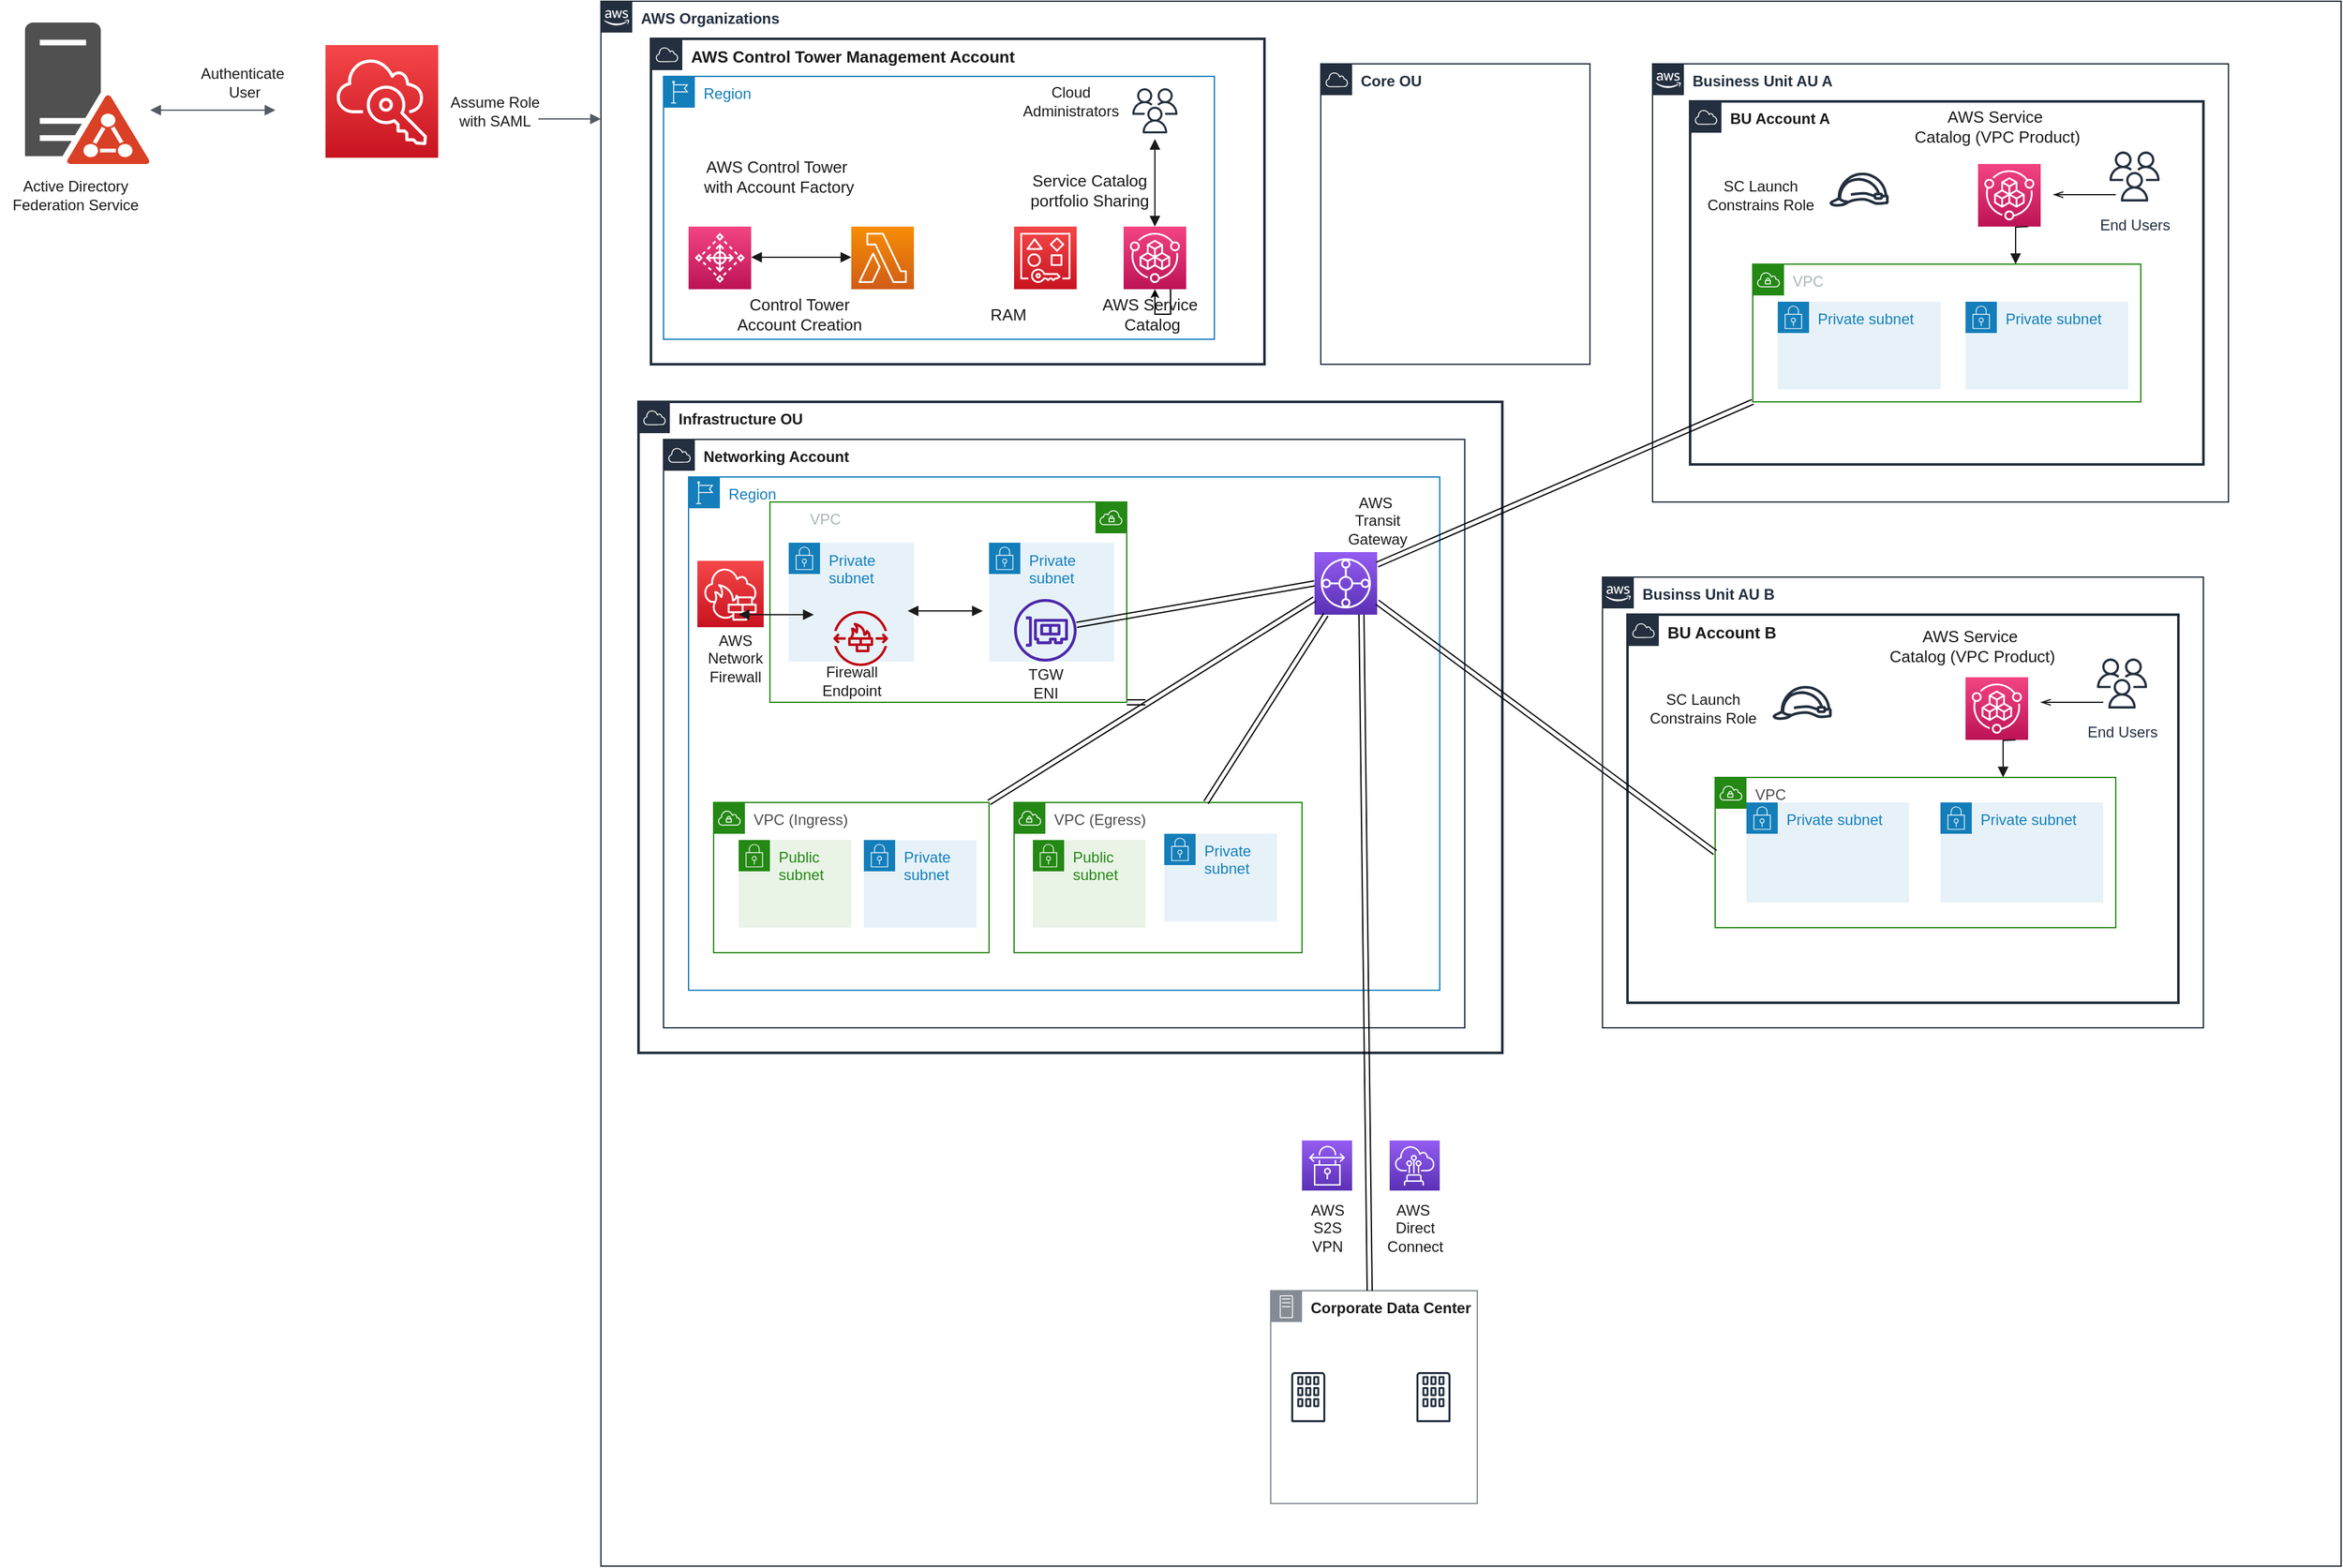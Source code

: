 <mxfile version="15.8.2" type="github">
  <diagram id="-I5JzT5Am3dPeQ7wuIuu" name="Page-1">
    <mxGraphModel dx="1649" dy="612" grid="1" gridSize="10" guides="1" tooltips="1" connect="1" arrows="1" fold="1" page="1" pageScale="1" pageWidth="850" pageHeight="1100" math="0" shadow="0">
      <root>
        <mxCell id="0" />
        <mxCell id="1" parent="0" />
        <mxCell id="3dYIIpt0eVYWInigi38m-3" value="&lt;b&gt;AWS Organizations&lt;/b&gt;" style="points=[[0,0],[0.25,0],[0.5,0],[0.75,0],[1,0],[1,0.25],[1,0.5],[1,0.75],[1,1],[0.75,1],[0.5,1],[0.25,1],[0,1],[0,0.75],[0,0.5],[0,0.25]];outlineConnect=0;gradientColor=none;html=1;whiteSpace=wrap;fontSize=12;fontStyle=0;shape=mxgraph.aws4.group;grIcon=mxgraph.aws4.group_aws_cloud_alt;strokeColor=#232F3E;fillColor=none;verticalAlign=top;align=left;spacingLeft=30;fontColor=#232F3E;dashed=0;" vertex="1" parent="1">
          <mxGeometry x="-150" y="30" width="1390" height="1250" as="geometry" />
        </mxCell>
        <mxCell id="3dYIIpt0eVYWInigi38m-7" value="&lt;span style=&quot;color: rgb(26 , 26 , 26) ; font-size: 13px&quot;&gt;&lt;b&gt;AWS Control Tower Management Account&lt;/b&gt;&lt;/span&gt;" style="points=[[0,0],[0.25,0],[0.5,0],[0.75,0],[1,0],[1,0.25],[1,0.5],[1,0.75],[1,1],[0.75,1],[0.5,1],[0.25,1],[0,1],[0,0.75],[0,0.5],[0,0.25]];outlineConnect=0;gradientColor=none;html=1;whiteSpace=wrap;fontSize=12;fontStyle=0;shape=mxgraph.aws4.group;grIcon=mxgraph.aws4.group_aws_cloud;strokeColor=#232F3E;fillColor=none;verticalAlign=top;align=left;spacingLeft=30;fontColor=#232F3E;dashed=0;strokeWidth=2;" vertex="1" parent="1">
          <mxGeometry x="-110" y="60" width="490" height="260" as="geometry" />
        </mxCell>
        <mxCell id="3dYIIpt0eVYWInigi38m-8" value="Region" style="points=[[0,0],[0.25,0],[0.5,0],[0.75,0],[1,0],[1,0.25],[1,0.5],[1,0.75],[1,1],[0.75,1],[0.5,1],[0.25,1],[0,1],[0,0.75],[0,0.5],[0,0.25]];outlineConnect=0;gradientColor=none;html=1;whiteSpace=wrap;fontSize=12;fontStyle=0;shape=mxgraph.aws4.group;grIcon=mxgraph.aws4.group_region;strokeColor=#147EBA;fillColor=none;verticalAlign=top;align=left;spacingLeft=30;fontColor=#147EBA;strokeWidth=1;" vertex="1" parent="1">
          <mxGeometry x="-100" y="90" width="440" height="210" as="geometry" />
        </mxCell>
        <mxCell id="3dYIIpt0eVYWInigi38m-9" value="" style="sketch=0;points=[[0,0,0],[0.25,0,0],[0.5,0,0],[0.75,0,0],[1,0,0],[0,1,0],[0.25,1,0],[0.5,1,0],[0.75,1,0],[1,1,0],[0,0.25,0],[0,0.5,0],[0,0.75,0],[1,0.25,0],[1,0.5,0],[1,0.75,0]];points=[[0,0,0],[0.25,0,0],[0.5,0,0],[0.75,0,0],[1,0,0],[0,1,0],[0.25,1,0],[0.5,1,0],[0.75,1,0],[1,1,0],[0,0.25,0],[0,0.5,0],[0,0.75,0],[1,0.25,0],[1,0.5,0],[1,0.75,0]];outlineConnect=0;fontColor=#232F3E;gradientColor=#F34482;gradientDirection=north;fillColor=#BC1356;strokeColor=#ffffff;dashed=0;verticalLabelPosition=bottom;verticalAlign=top;align=center;html=1;fontSize=12;fontStyle=0;aspect=fixed;shape=mxgraph.aws4.resourceIcon;resIcon=mxgraph.aws4.control_tower;" vertex="1" parent="1">
          <mxGeometry x="-80" y="210" width="50" height="50" as="geometry" />
        </mxCell>
        <mxCell id="3dYIIpt0eVYWInigi38m-10" value="AWS Control Tower&lt;br&gt;&amp;nbsp;with Account Factory" style="text;html=1;resizable=0;autosize=1;align=center;verticalAlign=middle;points=[];fillColor=none;strokeColor=none;rounded=0;fontSize=13;fontColor=#1A1A1A;" vertex="1" parent="1">
          <mxGeometry x="-80" y="150" width="140" height="40" as="geometry" />
        </mxCell>
        <mxCell id="3dYIIpt0eVYWInigi38m-11" value="" style="sketch=0;points=[[0,0,0],[0.25,0,0],[0.5,0,0],[0.75,0,0],[1,0,0],[0,1,0],[0.25,1,0],[0.5,1,0],[0.75,1,0],[1,1,0],[0,0.25,0],[0,0.5,0],[0,0.75,0],[1,0.25,0],[1,0.5,0],[1,0.75,0]];outlineConnect=0;fontColor=#232F3E;gradientColor=#F78E04;gradientDirection=north;fillColor=#D05C17;strokeColor=#ffffff;dashed=0;verticalLabelPosition=bottom;verticalAlign=top;align=center;html=1;fontSize=12;fontStyle=0;aspect=fixed;shape=mxgraph.aws4.resourceIcon;resIcon=mxgraph.aws4.lambda;" vertex="1" parent="1">
          <mxGeometry x="50" y="210" width="50" height="50" as="geometry" />
        </mxCell>
        <mxCell id="3dYIIpt0eVYWInigi38m-12" value="" style="edgeStyle=orthogonalEdgeStyle;html=1;endArrow=block;elbow=vertical;startArrow=block;startFill=1;endFill=1;strokeColor=#1A1A1A;rounded=0;fontSize=13;fontColor=#1A1A1A;" edge="1" parent="1">
          <mxGeometry width="100" relative="1" as="geometry">
            <mxPoint x="-30" y="234.5" as="sourcePoint" />
            <mxPoint x="50" y="234.5" as="targetPoint" />
          </mxGeometry>
        </mxCell>
        <mxCell id="3dYIIpt0eVYWInigi38m-14" value="Control Tower&amp;nbsp;&lt;br&gt;Account Creation&amp;nbsp;" style="text;html=1;resizable=0;autosize=1;align=center;verticalAlign=middle;points=[];fillColor=none;strokeColor=none;rounded=0;fontSize=13;fontColor=#1A1A1A;" vertex="1" parent="1">
          <mxGeometry x="-50" y="260" width="120" height="40" as="geometry" />
        </mxCell>
        <mxCell id="3dYIIpt0eVYWInigi38m-15" value="" style="sketch=0;points=[[0,0,0],[0.25,0,0],[0.5,0,0],[0.75,0,0],[1,0,0],[0,1,0],[0.25,1,0],[0.5,1,0],[0.75,1,0],[1,1,0],[0,0.25,0],[0,0.5,0],[0,0.75,0],[1,0.25,0],[1,0.5,0],[1,0.75,0]];outlineConnect=0;fontColor=#232F3E;gradientColor=#F54749;gradientDirection=north;fillColor=#C7131F;strokeColor=#ffffff;dashed=0;verticalLabelPosition=bottom;verticalAlign=top;align=center;html=1;fontSize=12;fontStyle=0;aspect=fixed;shape=mxgraph.aws4.resourceIcon;resIcon=mxgraph.aws4.resource_access_manager;" vertex="1" parent="1">
          <mxGeometry x="180" y="210" width="50" height="50" as="geometry" />
        </mxCell>
        <mxCell id="3dYIIpt0eVYWInigi38m-16" value="" style="sketch=0;points=[[0,0,0],[0.25,0,0],[0.5,0,0],[0.75,0,0],[1,0,0],[0,1,0],[0.25,1,0],[0.5,1,0],[0.75,1,0],[1,1,0],[0,0.25,0],[0,0.5,0],[0,0.75,0],[1,0.25,0],[1,0.5,0],[1,0.75,0]];points=[[0,0,0],[0.25,0,0],[0.5,0,0],[0.75,0,0],[1,0,0],[0,1,0],[0.25,1,0],[0.5,1,0],[0.75,1,0],[1,1,0],[0,0.25,0],[0,0.5,0],[0,0.75,0],[1,0.25,0],[1,0.5,0],[1,0.75,0]];outlineConnect=0;fontColor=#232F3E;gradientColor=#F34482;gradientDirection=north;fillColor=#BC1356;strokeColor=#ffffff;dashed=0;verticalLabelPosition=bottom;verticalAlign=top;align=center;html=1;fontSize=12;fontStyle=0;aspect=fixed;shape=mxgraph.aws4.resourceIcon;resIcon=mxgraph.aws4.service_catalog;" vertex="1" parent="1">
          <mxGeometry x="267.5" y="210" width="50" height="50" as="geometry" />
        </mxCell>
        <mxCell id="3dYIIpt0eVYWInigi38m-17" value="RAM" style="text;html=1;resizable=0;autosize=1;align=center;verticalAlign=middle;points=[];fillColor=none;strokeColor=none;rounded=0;fontSize=13;fontColor=#1A1A1A;" vertex="1" parent="1">
          <mxGeometry x="155" y="270" width="40" height="20" as="geometry" />
        </mxCell>
        <mxCell id="3dYIIpt0eVYWInigi38m-18" value="AWS Service&amp;nbsp;&lt;br&gt;Catalog" style="text;html=1;resizable=0;autosize=1;align=center;verticalAlign=middle;points=[];fillColor=none;strokeColor=none;rounded=0;fontSize=13;fontColor=#1A1A1A;" vertex="1" parent="1">
          <mxGeometry x="240" y="260" width="100" height="40" as="geometry" />
        </mxCell>
        <mxCell id="3dYIIpt0eVYWInigi38m-19" value="Service Catalog &lt;br&gt;portfolio Sharing" style="text;html=1;resizable=0;autosize=1;align=center;verticalAlign=middle;points=[];fillColor=none;strokeColor=none;rounded=0;fontSize=13;fontColor=#1A1A1A;" vertex="1" parent="1">
          <mxGeometry x="185" y="160.5" width="110" height="40" as="geometry" />
        </mxCell>
        <mxCell id="3dYIIpt0eVYWInigi38m-20" value="&lt;b&gt;Core OU&lt;/b&gt;" style="points=[[0,0],[0.25,0],[0.5,0],[0.75,0],[1,0],[1,0.25],[1,0.5],[1,0.75],[1,1],[0.75,1],[0.5,1],[0.25,1],[0,1],[0,0.75],[0,0.5],[0,0.25]];outlineConnect=0;gradientColor=none;html=1;whiteSpace=wrap;fontSize=12;fontStyle=0;shape=mxgraph.aws4.group;grIcon=mxgraph.aws4.group_aws_cloud;strokeColor=#232F3E;fillColor=none;verticalAlign=top;align=left;spacingLeft=30;fontColor=#232F3E;dashed=0;" vertex="1" parent="1">
          <mxGeometry x="425" y="80" width="215" height="240" as="geometry" />
        </mxCell>
        <mxCell id="3dYIIpt0eVYWInigi38m-23" value="&lt;font color=&quot;#1a1a1a&quot; style=&quot;font-size: 12px&quot;&gt;&lt;b&gt;Infrastructure OU&lt;/b&gt;&lt;/font&gt;" style="points=[[0,0],[0.25,0],[0.5,0],[0.75,0],[1,0],[1,0.25],[1,0.5],[1,0.75],[1,1],[0.75,1],[0.5,1],[0.25,1],[0,1],[0,0.75],[0,0.5],[0,0.25]];outlineConnect=0;gradientColor=none;html=1;whiteSpace=wrap;fontSize=12;fontStyle=0;shape=mxgraph.aws4.group;grIcon=mxgraph.aws4.group_aws_cloud;strokeColor=#232F3E;fillColor=none;verticalAlign=top;align=left;spacingLeft=30;fontColor=#232F3E;dashed=0;strokeWidth=2;" vertex="1" parent="1">
          <mxGeometry x="-120" y="350" width="690" height="520" as="geometry" />
        </mxCell>
        <mxCell id="3dYIIpt0eVYWInigi38m-24" value="&lt;font color=&quot;#1a1a1a&quot; size=&quot;1&quot;&gt;&lt;span&gt;&lt;span style=&quot;font-size: 12px&quot;&gt;&lt;b&gt;Networking Account&amp;nbsp;&lt;/b&gt;&lt;/span&gt;&lt;/span&gt;&lt;/font&gt;" style="points=[[0,0],[0.25,0],[0.5,0],[0.75,0],[1,0],[1,0.25],[1,0.5],[1,0.75],[1,1],[0.75,1],[0.5,1],[0.25,1],[0,1],[0,0.75],[0,0.5],[0,0.25]];outlineConnect=0;gradientColor=none;html=1;whiteSpace=wrap;fontSize=12;fontStyle=0;shape=mxgraph.aws4.group;grIcon=mxgraph.aws4.group_aws_cloud;strokeColor=#232F3E;fillColor=none;verticalAlign=top;align=left;spacingLeft=30;fontColor=#232F3E;dashed=0;strokeWidth=1;" vertex="1" parent="1">
          <mxGeometry x="-100" y="380" width="640" height="470" as="geometry" />
        </mxCell>
        <mxCell id="3dYIIpt0eVYWInigi38m-25" value="Region" style="points=[[0,0],[0.25,0],[0.5,0],[0.75,0],[1,0],[1,0.25],[1,0.5],[1,0.75],[1,1],[0.75,1],[0.5,1],[0.25,1],[0,1],[0,0.75],[0,0.5],[0,0.25]];outlineConnect=0;gradientColor=none;html=1;whiteSpace=wrap;fontSize=12;fontStyle=0;shape=mxgraph.aws4.group;grIcon=mxgraph.aws4.group_region;strokeColor=#147EBA;fillColor=none;verticalAlign=top;align=left;spacingLeft=30;fontColor=#147EBA;strokeWidth=1;" vertex="1" parent="1">
          <mxGeometry x="-80" y="410" width="600" height="410" as="geometry" />
        </mxCell>
        <mxCell id="3dYIIpt0eVYWInigi38m-26" value="&lt;b&gt;Business Unit AU A&lt;/b&gt;" style="points=[[0,0],[0.25,0],[0.5,0],[0.75,0],[1,0],[1,0.25],[1,0.5],[1,0.75],[1,1],[0.75,1],[0.5,1],[0.25,1],[0,1],[0,0.75],[0,0.5],[0,0.25]];outlineConnect=0;gradientColor=none;html=1;whiteSpace=wrap;fontSize=12;fontStyle=0;shape=mxgraph.aws4.group;grIcon=mxgraph.aws4.group_aws_cloud_alt;strokeColor=#232F3E;fillColor=none;verticalAlign=top;align=left;spacingLeft=30;fontColor=#232F3E;dashed=0;" vertex="1" parent="1">
          <mxGeometry x="690" y="80" width="460" height="350" as="geometry" />
        </mxCell>
        <mxCell id="3dYIIpt0eVYWInigi38m-27" value="&lt;b&gt;Businss Unit AU B&lt;/b&gt;" style="points=[[0,0],[0.25,0],[0.5,0],[0.75,0],[1,0],[1,0.25],[1,0.5],[1,0.75],[1,1],[0.75,1],[0.5,1],[0.25,1],[0,1],[0,0.75],[0,0.5],[0,0.25]];outlineConnect=0;gradientColor=none;html=1;whiteSpace=wrap;fontSize=12;fontStyle=0;shape=mxgraph.aws4.group;grIcon=mxgraph.aws4.group_aws_cloud_alt;strokeColor=#232F3E;fillColor=none;verticalAlign=top;align=left;spacingLeft=30;fontColor=#232F3E;dashed=0;" vertex="1" parent="1">
          <mxGeometry x="650" y="490" width="480" height="360" as="geometry" />
        </mxCell>
        <mxCell id="3dYIIpt0eVYWInigi38m-28" value="&lt;b style=&quot;color: rgb(26 , 26 , 26)&quot;&gt;BU Account A&lt;/b&gt;" style="points=[[0,0],[0.25,0],[0.5,0],[0.75,0],[1,0],[1,0.25],[1,0.5],[1,0.75],[1,1],[0.75,1],[0.5,1],[0.25,1],[0,1],[0,0.75],[0,0.5],[0,0.25]];outlineConnect=0;gradientColor=none;html=1;whiteSpace=wrap;fontSize=12;fontStyle=0;shape=mxgraph.aws4.group;grIcon=mxgraph.aws4.group_aws_cloud;strokeColor=#232F3E;fillColor=none;verticalAlign=top;align=left;spacingLeft=30;fontColor=#232F3E;dashed=0;strokeWidth=2;" vertex="1" parent="1">
          <mxGeometry x="720" y="110" width="410" height="290" as="geometry" />
        </mxCell>
        <mxCell id="3dYIIpt0eVYWInigi38m-29" value="&lt;font color=&quot;#1a1a1a&quot; size=&quot;2&quot;&gt;&lt;span&gt;&lt;b&gt;BU Account B&lt;/b&gt;&lt;/span&gt;&lt;/font&gt;" style="points=[[0,0],[0.25,0],[0.5,0],[0.75,0],[1,0],[1,0.25],[1,0.5],[1,0.75],[1,1],[0.75,1],[0.5,1],[0.25,1],[0,1],[0,0.75],[0,0.5],[0,0.25]];outlineConnect=0;gradientColor=none;html=1;whiteSpace=wrap;fontSize=12;fontStyle=0;shape=mxgraph.aws4.group;grIcon=mxgraph.aws4.group_aws_cloud;strokeColor=#232F3E;fillColor=none;verticalAlign=top;align=left;spacingLeft=30;fontColor=#232F3E;dashed=0;strokeWidth=2;" vertex="1" parent="1">
          <mxGeometry x="670" y="520" width="440" height="310" as="geometry" />
        </mxCell>
        <mxCell id="3dYIIpt0eVYWInigi38m-30" value="VPC" style="points=[[0,0],[0.25,0],[0.5,0],[0.75,0],[1,0],[1,0.25],[1,0.5],[1,0.75],[1,1],[0.75,1],[0.5,1],[0.25,1],[0,1],[0,0.75],[0,0.5],[0,0.25]];outlineConnect=0;gradientColor=none;html=1;whiteSpace=wrap;fontSize=12;fontStyle=0;shape=mxgraph.aws4.group;grIcon=mxgraph.aws4.group_vpc;strokeColor=#248814;fillColor=none;verticalAlign=top;align=left;spacingLeft=30;fontColor=#AAB7B8;dashed=0;strokeWidth=1;" vertex="1" parent="1">
          <mxGeometry x="770" y="240" width="310" height="110" as="geometry" />
        </mxCell>
        <mxCell id="3dYIIpt0eVYWInigi38m-108" style="edgeStyle=orthogonalEdgeStyle;shape=link;rounded=0;orthogonalLoop=1;jettySize=auto;html=1;exitX=1;exitY=1;exitDx=0;exitDy=0;fontSize=12;fontColor=#1A1A1A;" edge="1" parent="1" source="3dYIIpt0eVYWInigi38m-32">
          <mxGeometry relative="1" as="geometry">
            <mxPoint x="285" y="590" as="targetPoint" />
          </mxGeometry>
        </mxCell>
        <mxCell id="3dYIIpt0eVYWInigi38m-32" value="VPC" style="points=[[0,0],[0.25,0],[0.5,0],[0.75,0],[1,0],[1,0.25],[1,0.5],[1,0.75],[1,1],[0.75,1],[0.5,1],[0.25,1],[0,1],[0,0.75],[0,0.5],[0,0.25]];outlineConnect=0;gradientColor=none;html=1;whiteSpace=wrap;fontSize=12;fontStyle=0;shape=mxgraph.aws4.group;grIcon=mxgraph.aws4.group_vpc;strokeColor=#248814;fillColor=none;verticalAlign=top;align=left;spacingLeft=30;fontColor=#AAB7B8;dashed=0;flipH=1;" vertex="1" parent="1">
          <mxGeometry x="-15" y="430" width="285" height="160" as="geometry" />
        </mxCell>
        <mxCell id="3dYIIpt0eVYWInigi38m-33" value="&lt;font color=&quot;#4d4d4d&quot;&gt;VPC (Egress)&lt;/font&gt;" style="points=[[0,0],[0.25,0],[0.5,0],[0.75,0],[1,0],[1,0.25],[1,0.5],[1,0.75],[1,1],[0.75,1],[0.5,1],[0.25,1],[0,1],[0,0.75],[0,0.5],[0,0.25]];outlineConnect=0;gradientColor=none;html=1;whiteSpace=wrap;fontSize=12;fontStyle=0;shape=mxgraph.aws4.group;grIcon=mxgraph.aws4.group_vpc;strokeColor=#248814;fillColor=none;verticalAlign=top;align=left;spacingLeft=30;fontColor=#AAB7B8;dashed=0;" vertex="1" parent="1">
          <mxGeometry x="180" y="670" width="230" height="120" as="geometry" />
        </mxCell>
        <mxCell id="3dYIIpt0eVYWInigi38m-34" value="&lt;font color=&quot;#4d4d4d&quot;&gt;VPC (Ingress)&amp;nbsp;&lt;/font&gt;" style="points=[[0,0],[0.25,0],[0.5,0],[0.75,0],[1,0],[1,0.25],[1,0.5],[1,0.75],[1,1],[0.75,1],[0.5,1],[0.25,1],[0,1],[0,0.75],[0,0.5],[0,0.25]];outlineConnect=0;gradientColor=none;html=1;whiteSpace=wrap;fontSize=12;fontStyle=0;shape=mxgraph.aws4.group;grIcon=mxgraph.aws4.group_vpc;strokeColor=#248814;fillColor=none;verticalAlign=top;align=left;spacingLeft=30;fontColor=#AAB7B8;dashed=0;" vertex="1" parent="1">
          <mxGeometry x="-60" y="670" width="220" height="120" as="geometry" />
        </mxCell>
        <mxCell id="3dYIIpt0eVYWInigi38m-36" value="Private subnet" style="points=[[0,0],[0.25,0],[0.5,0],[0.75,0],[1,0],[1,0.25],[1,0.5],[1,0.75],[1,1],[0.75,1],[0.5,1],[0.25,1],[0,1],[0,0.75],[0,0.5],[0,0.25]];outlineConnect=0;gradientColor=none;html=1;whiteSpace=wrap;fontSize=12;fontStyle=0;shape=mxgraph.aws4.group;grIcon=mxgraph.aws4.group_security_group;grStroke=0;strokeColor=#147EBA;fillColor=#E6F2F8;verticalAlign=top;align=left;spacingLeft=30;fontColor=#147EBA;dashed=0;" vertex="1" parent="1">
          <mxGeometry x="790" y="270" width="130" height="70" as="geometry" />
        </mxCell>
        <mxCell id="3dYIIpt0eVYWInigi38m-37" value="Private subnet" style="points=[[0,0],[0.25,0],[0.5,0],[0.75,0],[1,0],[1,0.25],[1,0.5],[1,0.75],[1,1],[0.75,1],[0.5,1],[0.25,1],[0,1],[0,0.75],[0,0.5],[0,0.25]];outlineConnect=0;gradientColor=none;html=1;whiteSpace=wrap;fontSize=12;fontStyle=0;shape=mxgraph.aws4.group;grIcon=mxgraph.aws4.group_security_group;grStroke=0;strokeColor=#147EBA;fillColor=#E6F2F8;verticalAlign=top;align=left;spacingLeft=30;fontColor=#147EBA;dashed=0;" vertex="1" parent="1">
          <mxGeometry x="940" y="270" width="130" height="70" as="geometry" />
        </mxCell>
        <mxCell id="3dYIIpt0eVYWInigi38m-39" value="&lt;font color=&quot;#4d4d4d&quot;&gt;VPC&lt;/font&gt;" style="points=[[0,0],[0.25,0],[0.5,0],[0.75,0],[1,0],[1,0.25],[1,0.5],[1,0.75],[1,1],[0.75,1],[0.5,1],[0.25,1],[0,1],[0,0.75],[0,0.5],[0,0.25]];outlineConnect=0;gradientColor=none;html=1;whiteSpace=wrap;fontSize=12;fontStyle=0;shape=mxgraph.aws4.group;grIcon=mxgraph.aws4.group_vpc;strokeColor=#248814;fillColor=none;verticalAlign=top;align=left;spacingLeft=30;fontColor=#AAB7B8;dashed=0;" vertex="1" parent="1">
          <mxGeometry x="740" y="650" width="320" height="120" as="geometry" />
        </mxCell>
        <mxCell id="3dYIIpt0eVYWInigi38m-40" value="Private subnet" style="points=[[0,0],[0.25,0],[0.5,0],[0.75,0],[1,0],[1,0.25],[1,0.5],[1,0.75],[1,1],[0.75,1],[0.5,1],[0.25,1],[0,1],[0,0.75],[0,0.5],[0,0.25]];outlineConnect=0;gradientColor=none;html=1;whiteSpace=wrap;fontSize=12;fontStyle=0;shape=mxgraph.aws4.group;grIcon=mxgraph.aws4.group_security_group;grStroke=0;strokeColor=#147EBA;fillColor=#E6F2F8;verticalAlign=top;align=left;spacingLeft=30;fontColor=#147EBA;dashed=0;" vertex="1" parent="1">
          <mxGeometry x="765" y="670" width="130" height="80" as="geometry" />
        </mxCell>
        <mxCell id="3dYIIpt0eVYWInigi38m-41" value="Private subnet" style="points=[[0,0],[0.25,0],[0.5,0],[0.75,0],[1,0],[1,0.25],[1,0.5],[1,0.75],[1,1],[0.75,1],[0.5,1],[0.25,1],[0,1],[0,0.75],[0,0.5],[0,0.25]];outlineConnect=0;gradientColor=none;html=1;whiteSpace=wrap;fontSize=12;fontStyle=0;shape=mxgraph.aws4.group;grIcon=mxgraph.aws4.group_security_group;grStroke=0;strokeColor=#147EBA;fillColor=#E6F2F8;verticalAlign=top;align=left;spacingLeft=30;fontColor=#147EBA;dashed=0;" vertex="1" parent="1">
          <mxGeometry x="920" y="670" width="130" height="80" as="geometry" />
        </mxCell>
        <mxCell id="3dYIIpt0eVYWInigi38m-43" value="Public subnet" style="points=[[0,0],[0.25,0],[0.5,0],[0.75,0],[1,0],[1,0.25],[1,0.5],[1,0.75],[1,1],[0.75,1],[0.5,1],[0.25,1],[0,1],[0,0.75],[0,0.5],[0,0.25]];outlineConnect=0;gradientColor=none;html=1;whiteSpace=wrap;fontSize=12;fontStyle=0;shape=mxgraph.aws4.group;grIcon=mxgraph.aws4.group_security_group;grStroke=0;strokeColor=#248814;fillColor=#E9F3E6;verticalAlign=top;align=left;spacingLeft=30;fontColor=#248814;dashed=0;" vertex="1" parent="1">
          <mxGeometry x="195" y="700" width="90" height="70" as="geometry" />
        </mxCell>
        <mxCell id="3dYIIpt0eVYWInigi38m-44" value="Private subnet" style="points=[[0,0],[0.25,0],[0.5,0],[0.75,0],[1,0],[1,0.25],[1,0.5],[1,0.75],[1,1],[0.75,1],[0.5,1],[0.25,1],[0,1],[0,0.75],[0,0.5],[0,0.25]];outlineConnect=0;gradientColor=none;html=1;whiteSpace=wrap;fontSize=12;fontStyle=0;shape=mxgraph.aws4.group;grIcon=mxgraph.aws4.group_security_group;grStroke=0;strokeColor=#147EBA;fillColor=#E6F2F8;verticalAlign=top;align=left;spacingLeft=30;fontColor=#147EBA;dashed=0;" vertex="1" parent="1">
          <mxGeometry x="60" y="700" width="90" height="70" as="geometry" />
        </mxCell>
        <mxCell id="3dYIIpt0eVYWInigi38m-45" value="Private subnet" style="points=[[0,0],[0.25,0],[0.5,0],[0.75,0],[1,0],[1,0.25],[1,0.5],[1,0.75],[1,1],[0.75,1],[0.5,1],[0.25,1],[0,1],[0,0.75],[0,0.5],[0,0.25]];outlineConnect=0;gradientColor=none;html=1;whiteSpace=wrap;fontSize=12;fontStyle=0;shape=mxgraph.aws4.group;grIcon=mxgraph.aws4.group_security_group;grStroke=0;strokeColor=#147EBA;fillColor=#E6F2F8;verticalAlign=top;align=left;spacingLeft=30;fontColor=#147EBA;dashed=0;" vertex="1" parent="1">
          <mxGeometry x="300" y="695" width="90" height="70" as="geometry" />
        </mxCell>
        <mxCell id="3dYIIpt0eVYWInigi38m-46" value="Public subnet" style="points=[[0,0],[0.25,0],[0.5,0],[0.75,0],[1,0],[1,0.25],[1,0.5],[1,0.75],[1,1],[0.75,1],[0.5,1],[0.25,1],[0,1],[0,0.75],[0,0.5],[0,0.25]];outlineConnect=0;gradientColor=none;html=1;whiteSpace=wrap;fontSize=12;fontStyle=0;shape=mxgraph.aws4.group;grIcon=mxgraph.aws4.group_security_group;grStroke=0;strokeColor=#248814;fillColor=#E9F3E6;verticalAlign=top;align=left;spacingLeft=30;fontColor=#248814;dashed=0;" vertex="1" parent="1">
          <mxGeometry x="-40" y="700" width="90" height="70" as="geometry" />
        </mxCell>
        <mxCell id="3dYIIpt0eVYWInigi38m-47" value="" style="sketch=0;points=[[0,0,0],[0.25,0,0],[0.5,0,0],[0.75,0,0],[1,0,0],[0,1,0],[0.25,1,0],[0.5,1,0],[0.75,1,0],[1,1,0],[0,0.25,0],[0,0.5,0],[0,0.75,0],[1,0.25,0],[1,0.5,0],[1,0.75,0]];points=[[0,0,0],[0.25,0,0],[0.5,0,0],[0.75,0,0],[1,0,0],[0,1,0],[0.25,1,0],[0.5,1,0],[0.75,1,0],[1,1,0],[0,0.25,0],[0,0.5,0],[0,0.75,0],[1,0.25,0],[1,0.5,0],[1,0.75,0]];outlineConnect=0;fontColor=#232F3E;gradientColor=#F34482;gradientDirection=north;fillColor=#BC1356;strokeColor=#ffffff;dashed=0;verticalLabelPosition=bottom;verticalAlign=top;align=center;html=1;fontSize=12;fontStyle=0;aspect=fixed;shape=mxgraph.aws4.resourceIcon;resIcon=mxgraph.aws4.service_catalog;" vertex="1" parent="1">
          <mxGeometry x="950" y="160" width="50" height="50" as="geometry" />
        </mxCell>
        <mxCell id="3dYIIpt0eVYWInigi38m-48" value="" style="sketch=0;points=[[0,0,0],[0.25,0,0],[0.5,0,0],[0.75,0,0],[1,0,0],[0,1,0],[0.25,1,0],[0.5,1,0],[0.75,1,0],[1,1,0],[0,0.25,0],[0,0.5,0],[0,0.75,0],[1,0.25,0],[1,0.5,0],[1,0.75,0]];points=[[0,0,0],[0.25,0,0],[0.5,0,0],[0.75,0,0],[1,0,0],[0,1,0],[0.25,1,0],[0.5,1,0],[0.75,1,0],[1,1,0],[0,0.25,0],[0,0.5,0],[0,0.75,0],[1,0.25,0],[1,0.5,0],[1,0.75,0]];outlineConnect=0;fontColor=#232F3E;gradientColor=#F34482;gradientDirection=north;fillColor=#BC1356;strokeColor=#ffffff;dashed=0;verticalLabelPosition=bottom;verticalAlign=top;align=center;html=1;fontSize=12;fontStyle=0;aspect=fixed;shape=mxgraph.aws4.resourceIcon;resIcon=mxgraph.aws4.service_catalog;" vertex="1" parent="1">
          <mxGeometry x="940" y="570" width="50" height="50" as="geometry" />
        </mxCell>
        <mxCell id="3dYIIpt0eVYWInigi38m-59" value="" style="edgeStyle=orthogonalEdgeStyle;html=1;endArrow=block;elbow=vertical;startArrow=block;startFill=1;endFill=1;strokeColor=#1A1A1A;rounded=0;fontSize=13;fontColor=#1A1A1A;endSize=6;exitX=0.5;exitY=0;exitDx=0;exitDy=0;exitPerimeter=0;" edge="1" parent="1" source="3dYIIpt0eVYWInigi38m-16" target="3dYIIpt0eVYWInigi38m-89">
          <mxGeometry width="100" relative="1" as="geometry">
            <mxPoint x="270" y="151" as="sourcePoint" />
            <mxPoint x="310" y="151" as="targetPoint" />
            <Array as="points" />
          </mxGeometry>
        </mxCell>
        <mxCell id="3dYIIpt0eVYWInigi38m-52" value="Private subnet" style="points=[[0,0],[0.25,0],[0.5,0],[0.75,0],[1,0],[1,0.25],[1,0.5],[1,0.75],[1,1],[0.75,1],[0.5,1],[0.25,1],[0,1],[0,0.75],[0,0.5],[0,0.25]];outlineConnect=0;gradientColor=none;html=1;whiteSpace=wrap;fontSize=12;fontStyle=0;shape=mxgraph.aws4.group;grIcon=mxgraph.aws4.group_security_group;grStroke=0;strokeColor=#147EBA;fillColor=#E6F2F8;verticalAlign=top;align=left;spacingLeft=30;fontColor=#147EBA;dashed=0;" vertex="1" parent="1">
          <mxGeometry y="462.5" width="100" height="95" as="geometry" />
        </mxCell>
        <mxCell id="3dYIIpt0eVYWInigi38m-54" value="Private subnet" style="points=[[0,0],[0.25,0],[0.5,0],[0.75,0],[1,0],[1,0.25],[1,0.5],[1,0.75],[1,1],[0.75,1],[0.5,1],[0.25,1],[0,1],[0,0.75],[0,0.5],[0,0.25]];outlineConnect=0;gradientColor=none;html=1;whiteSpace=wrap;fontSize=12;fontStyle=0;shape=mxgraph.aws4.group;grIcon=mxgraph.aws4.group_security_group;grStroke=0;strokeColor=#147EBA;fillColor=#E6F2F8;verticalAlign=top;align=left;spacingLeft=30;fontColor=#147EBA;dashed=0;" vertex="1" parent="1">
          <mxGeometry x="160" y="462.5" width="100" height="95" as="geometry" />
        </mxCell>
        <mxCell id="3dYIIpt0eVYWInigi38m-56" value="Firewall &lt;br&gt;Endpoint" style="text;html=1;resizable=0;autosize=1;align=center;verticalAlign=middle;points=[];fillColor=none;strokeColor=none;rounded=0;fontSize=12;fontColor=#1A1A1A;" vertex="1" parent="1">
          <mxGeometry x="20" y="557.5" width="60" height="30" as="geometry" />
        </mxCell>
        <mxCell id="3dYIIpt0eVYWInigi38m-57" value="TGW&lt;br&gt;ENI" style="text;html=1;resizable=0;autosize=1;align=center;verticalAlign=middle;points=[];fillColor=none;strokeColor=none;rounded=0;fontSize=12;fontColor=#1A1A1A;" vertex="1" parent="1">
          <mxGeometry x="185" y="560" width="40" height="30" as="geometry" />
        </mxCell>
        <mxCell id="3dYIIpt0eVYWInigi38m-61" value="" style="sketch=0;points=[[0,0,0],[0.25,0,0],[0.5,0,0],[0.75,0,0],[1,0,0],[0,1,0],[0.25,1,0],[0.5,1,0],[0.75,1,0],[1,1,0],[0,0.25,0],[0,0.5,0],[0,0.75,0],[1,0.25,0],[1,0.5,0],[1,0.75,0]];outlineConnect=0;fontColor=#232F3E;gradientColor=#F54749;gradientDirection=north;fillColor=#C7131F;strokeColor=#ffffff;dashed=0;verticalLabelPosition=bottom;verticalAlign=top;align=center;html=1;fontSize=12;fontStyle=0;aspect=fixed;shape=mxgraph.aws4.resourceIcon;resIcon=mxgraph.aws4.network_firewall;" vertex="1" parent="1">
          <mxGeometry x="-73" y="477" width="53" height="53" as="geometry" />
        </mxCell>
        <mxCell id="3dYIIpt0eVYWInigi38m-62" value="AWS &lt;br&gt;Network &lt;br&gt;Firewall" style="text;html=1;resizable=0;autosize=1;align=center;verticalAlign=middle;points=[];fillColor=none;strokeColor=none;rounded=0;fontSize=12;fontColor=#1A1A1A;" vertex="1" parent="1">
          <mxGeometry x="-73" y="530" width="60" height="50" as="geometry" />
        </mxCell>
        <mxCell id="3dYIIpt0eVYWInigi38m-63" value="" style="sketch=0;outlineConnect=0;fontColor=#232F3E;gradientColor=none;fillColor=#BF0816;strokeColor=none;dashed=0;verticalLabelPosition=bottom;verticalAlign=top;align=center;html=1;fontSize=12;fontStyle=0;aspect=fixed;pointerEvents=1;shape=mxgraph.aws4.network_firewall_endpoints;" vertex="1" parent="1">
          <mxGeometry x="35.5" y="517" width="44" height="44" as="geometry" />
        </mxCell>
        <mxCell id="3dYIIpt0eVYWInigi38m-64" value="" style="sketch=0;outlineConnect=0;fontColor=#232F3E;gradientColor=none;fillColor=#4D27AA;strokeColor=none;dashed=0;verticalLabelPosition=bottom;verticalAlign=top;align=center;html=1;fontSize=12;fontStyle=0;aspect=fixed;pointerEvents=1;shape=mxgraph.aws4.elastic_network_interface;" vertex="1" parent="1">
          <mxGeometry x="180" y="507.5" width="50" height="50" as="geometry" />
        </mxCell>
        <mxCell id="3dYIIpt0eVYWInigi38m-65" value="" style="sketch=0;points=[[0,0,0],[0.25,0,0],[0.5,0,0],[0.75,0,0],[1,0,0],[0,1,0],[0.25,1,0],[0.5,1,0],[0.75,1,0],[1,1,0],[0,0.25,0],[0,0.5,0],[0,0.75,0],[1,0.25,0],[1,0.5,0],[1,0.75,0]];outlineConnect=0;fontColor=#232F3E;gradientColor=#945DF2;gradientDirection=north;fillColor=#5A30B5;strokeColor=#ffffff;dashed=0;verticalLabelPosition=bottom;verticalAlign=top;align=center;html=1;fontSize=12;fontStyle=0;aspect=fixed;shape=mxgraph.aws4.resourceIcon;resIcon=mxgraph.aws4.transit_gateway;" vertex="1" parent="1">
          <mxGeometry x="420" y="470" width="50" height="50" as="geometry" />
        </mxCell>
        <mxCell id="3dYIIpt0eVYWInigi38m-66" value="" style="sketch=0;points=[[0,0,0],[0.25,0,0],[0.5,0,0],[0.75,0,0],[1,0,0],[0,1,0],[0.25,1,0],[0.5,1,0],[0.75,1,0],[1,1,0],[0,0.25,0],[0,0.5,0],[0,0.75,0],[1,0.25,0],[1,0.5,0],[1,0.75,0]];outlineConnect=0;fontColor=#232F3E;gradientColor=#945DF2;gradientDirection=north;fillColor=#5A30B5;strokeColor=#ffffff;dashed=0;verticalLabelPosition=bottom;verticalAlign=top;align=center;html=1;fontSize=12;fontStyle=0;aspect=fixed;shape=mxgraph.aws4.resourceIcon;resIcon=mxgraph.aws4.direct_connect;" vertex="1" parent="1">
          <mxGeometry x="480" y="940" width="40" height="40" as="geometry" />
        </mxCell>
        <mxCell id="3dYIIpt0eVYWInigi38m-67" value="" style="sketch=0;points=[[0,0,0],[0.25,0,0],[0.5,0,0],[0.75,0,0],[1,0,0],[0,1,0],[0.25,1,0],[0.5,1,0],[0.75,1,0],[1,1,0],[0,0.25,0],[0,0.5,0],[0,0.75,0],[1,0.25,0],[1,0.5,0],[1,0.75,0]];outlineConnect=0;fontColor=#232F3E;gradientColor=#945DF2;gradientDirection=north;fillColor=#5A30B5;strokeColor=#ffffff;dashed=0;verticalLabelPosition=bottom;verticalAlign=top;align=center;html=1;fontSize=12;fontStyle=0;aspect=fixed;shape=mxgraph.aws4.resourceIcon;resIcon=mxgraph.aws4.site_to_site_vpn;" vertex="1" parent="1">
          <mxGeometry x="410" y="940" width="40" height="40" as="geometry" />
        </mxCell>
        <mxCell id="3dYIIpt0eVYWInigi38m-68" value="&lt;font color=&quot;#1a1a1a&quot;&gt;&lt;b&gt;Corporate Data Center&lt;/b&gt;&lt;/font&gt;" style="sketch=0;outlineConnect=0;gradientColor=none;html=1;whiteSpace=wrap;fontSize=12;fontStyle=0;shape=mxgraph.aws4.group;grIcon=mxgraph.aws4.group_on_premise;strokeColor=#858B94;fillColor=none;verticalAlign=top;align=left;spacingLeft=30;fontColor=#858B94;dashed=0;" vertex="1" parent="1">
          <mxGeometry x="385" y="1060" width="165" height="170" as="geometry" />
        </mxCell>
        <mxCell id="3dYIIpt0eVYWInigi38m-69" value="" style="sketch=0;outlineConnect=0;fontColor=#232F3E;gradientColor=none;strokeColor=#232F3E;fillColor=#ffffff;dashed=0;verticalLabelPosition=bottom;verticalAlign=top;align=center;html=1;fontSize=12;fontStyle=0;aspect=fixed;shape=mxgraph.aws4.resourceIcon;resIcon=mxgraph.aws4.corporate_data_center;" vertex="1" parent="1">
          <mxGeometry x="390" y="1120" width="50" height="50" as="geometry" />
        </mxCell>
        <mxCell id="3dYIIpt0eVYWInigi38m-70" value="" style="sketch=0;outlineConnect=0;fontColor=#232F3E;gradientColor=none;strokeColor=#232F3E;fillColor=#ffffff;dashed=0;verticalLabelPosition=bottom;verticalAlign=top;align=center;html=1;fontSize=12;fontStyle=0;aspect=fixed;shape=mxgraph.aws4.resourceIcon;resIcon=mxgraph.aws4.corporate_data_center;" vertex="1" parent="1">
          <mxGeometry x="490" y="1120" width="50" height="50" as="geometry" />
        </mxCell>
        <mxCell id="3dYIIpt0eVYWInigi38m-71" value="&lt;font color=&quot;#1a1a1a&quot;&gt;AWS&amp;nbsp;&lt;br&gt;Transit &lt;br&gt;Gateway&lt;/font&gt;" style="text;html=1;resizable=0;autosize=1;align=center;verticalAlign=middle;points=[];fillColor=none;strokeColor=none;rounded=0;fontSize=12;fontColor=#4D4D4D;" vertex="1" parent="1">
          <mxGeometry x="440" y="420" width="60" height="50" as="geometry" />
        </mxCell>
        <mxCell id="3dYIIpt0eVYWInigi38m-72" value="" style="sketch=0;outlineConnect=0;fontColor=#232F3E;gradientColor=none;strokeColor=#232F3E;fillColor=#ffffff;dashed=0;verticalLabelPosition=bottom;verticalAlign=top;align=center;html=1;fontSize=12;fontStyle=0;aspect=fixed;shape=mxgraph.aws4.resourceIcon;resIcon=mxgraph.aws4.role;" vertex="1" parent="1">
          <mxGeometry x="780" y="561" width="59" height="59" as="geometry" />
        </mxCell>
        <mxCell id="3dYIIpt0eVYWInigi38m-73" value="End Users&lt;br&gt;" style="sketch=0;outlineConnect=0;fontColor=#232F3E;gradientColor=none;strokeColor=#232F3E;fillColor=#ffffff;dashed=0;verticalLabelPosition=bottom;verticalAlign=top;align=center;html=1;fontSize=12;fontStyle=0;aspect=fixed;shape=mxgraph.aws4.resourceIcon;resIcon=mxgraph.aws4.users;" vertex="1" parent="1">
          <mxGeometry x="1040" y="550" width="50" height="50" as="geometry" />
        </mxCell>
        <mxCell id="3dYIIpt0eVYWInigi38m-79" value="&lt;span style=&quot;color: rgb(26 , 26 , 26) ; font-size: 13px&quot;&gt;AWS Service&amp;nbsp;&lt;/span&gt;&lt;br style=&quot;color: rgb(26 , 26 , 26) ; font-size: 13px&quot;&gt;&lt;span style=&quot;color: rgb(26 , 26 , 26) ; font-size: 13px&quot;&gt;Catalog (VPC Product)&lt;/span&gt;" style="text;html=1;resizable=0;autosize=1;align=center;verticalAlign=middle;points=[];fillColor=none;strokeColor=none;rounded=0;fontSize=12;fontColor=#4D4D4D;" vertex="1" parent="1">
          <mxGeometry x="870" y="530" width="150" height="30" as="geometry" />
        </mxCell>
        <mxCell id="3dYIIpt0eVYWInigi38m-84" value="&lt;font color=&quot;#1a1a1a&quot;&gt;SC Launch &lt;br&gt;Constrains Role&lt;/font&gt;" style="text;html=1;resizable=0;autosize=1;align=center;verticalAlign=middle;points=[];fillColor=none;strokeColor=none;rounded=0;fontSize=12;fontColor=#4D4D4D;" vertex="1" parent="1">
          <mxGeometry x="680" y="580" width="100" height="30" as="geometry" />
        </mxCell>
        <mxCell id="3dYIIpt0eVYWInigi38m-85" value="&lt;span style=&quot;color: rgb(26 , 26 , 26) ; font-size: 13px&quot;&gt;AWS Service&amp;nbsp;&lt;/span&gt;&lt;br style=&quot;color: rgb(26 , 26 , 26) ; font-size: 13px&quot;&gt;&lt;span style=&quot;color: rgb(26 , 26 , 26) ; font-size: 13px&quot;&gt;Catalog (VPC Product)&lt;/span&gt;" style="text;html=1;resizable=0;autosize=1;align=center;verticalAlign=middle;points=[];fillColor=none;strokeColor=none;rounded=0;fontSize=12;fontColor=#4D4D4D;" vertex="1" parent="1">
          <mxGeometry x="890" y="115" width="150" height="30" as="geometry" />
        </mxCell>
        <mxCell id="3dYIIpt0eVYWInigi38m-86" value="End Users&lt;br&gt;" style="sketch=0;outlineConnect=0;fontColor=#232F3E;gradientColor=none;strokeColor=#232F3E;fillColor=#ffffff;dashed=0;verticalLabelPosition=bottom;verticalAlign=top;align=center;html=1;fontSize=12;fontStyle=0;aspect=fixed;shape=mxgraph.aws4.resourceIcon;resIcon=mxgraph.aws4.users;" vertex="1" parent="1">
          <mxGeometry x="1050" y="145" width="50" height="50" as="geometry" />
        </mxCell>
        <mxCell id="3dYIIpt0eVYWInigi38m-87" value="" style="sketch=0;outlineConnect=0;fontColor=#232F3E;gradientColor=none;strokeColor=#232F3E;fillColor=#ffffff;dashed=0;verticalLabelPosition=bottom;verticalAlign=top;align=center;html=1;fontSize=12;fontStyle=0;aspect=fixed;shape=mxgraph.aws4.resourceIcon;resIcon=mxgraph.aws4.role;" vertex="1" parent="1">
          <mxGeometry x="825.5" y="151" width="59" height="59" as="geometry" />
        </mxCell>
        <mxCell id="3dYIIpt0eVYWInigi38m-88" value="&lt;font color=&quot;#1a1a1a&quot;&gt;SC Launch &lt;br&gt;Constrains Role&lt;/font&gt;" style="text;html=1;resizable=0;autosize=1;align=center;verticalAlign=middle;points=[];fillColor=none;strokeColor=none;rounded=0;fontSize=12;fontColor=#4D4D4D;" vertex="1" parent="1">
          <mxGeometry x="725.5" y="170" width="100" height="30" as="geometry" />
        </mxCell>
        <mxCell id="3dYIIpt0eVYWInigi38m-89" value="" style="sketch=0;outlineConnect=0;fontColor=#232F3E;gradientColor=none;strokeColor=#232F3E;fillColor=#ffffff;dashed=0;verticalLabelPosition=bottom;verticalAlign=top;align=center;html=1;fontSize=12;fontStyle=0;aspect=fixed;shape=mxgraph.aws4.resourceIcon;resIcon=mxgraph.aws4.users;" vertex="1" parent="1">
          <mxGeometry x="270" y="95" width="45" height="45" as="geometry" />
        </mxCell>
        <mxCell id="3dYIIpt0eVYWInigi38m-90" value="Cloud &lt;br&gt;Administrators" style="text;html=1;resizable=0;autosize=1;align=center;verticalAlign=middle;points=[];fillColor=none;strokeColor=none;rounded=0;fontSize=12;fontColor=#1A1A1A;" vertex="1" parent="1">
          <mxGeometry x="180" y="95" width="90" height="30" as="geometry" />
        </mxCell>
        <mxCell id="3dYIIpt0eVYWInigi38m-91" style="edgeStyle=orthogonalEdgeStyle;rounded=0;orthogonalLoop=1;jettySize=auto;html=1;exitX=0.75;exitY=1;exitDx=0;exitDy=0;exitPerimeter=0;fontSize=12;fontColor=#1A1A1A;endSize=4;" edge="1" parent="1" source="3dYIIpt0eVYWInigi38m-16" target="3dYIIpt0eVYWInigi38m-16">
          <mxGeometry relative="1" as="geometry" />
        </mxCell>
        <mxCell id="3dYIIpt0eVYWInigi38m-101" value="" style="endArrow=none;html=1;rounded=0;fontSize=12;fontColor=#1A1A1A;shape=link;entryX=0;entryY=0.5;entryDx=0;entryDy=0;entryPerimeter=0;" edge="1" parent="1" source="3dYIIpt0eVYWInigi38m-64" target="3dYIIpt0eVYWInigi38m-65">
          <mxGeometry relative="1" as="geometry">
            <mxPoint x="270" y="520" as="sourcePoint" />
            <mxPoint x="430" y="520" as="targetPoint" />
          </mxGeometry>
        </mxCell>
        <mxCell id="3dYIIpt0eVYWInigi38m-103" value="" style="endArrow=none;html=1;rounded=0;fontSize=12;fontColor=#1A1A1A;shape=link;entryX=0;entryY=0.75;entryDx=0;entryDy=0;entryPerimeter=0;exitX=1;exitY=0;exitDx=0;exitDy=0;" edge="1" parent="1" source="3dYIIpt0eVYWInigi38m-34" target="3dYIIpt0eVYWInigi38m-65">
          <mxGeometry relative="1" as="geometry">
            <mxPoint x="300" y="550" as="sourcePoint" />
            <mxPoint x="460" y="540" as="targetPoint" />
          </mxGeometry>
        </mxCell>
        <mxCell id="3dYIIpt0eVYWInigi38m-104" value="" style="endArrow=none;html=1;rounded=0;fontSize=12;fontColor=#1A1A1A;shape=link;" edge="1" parent="1" source="3dYIIpt0eVYWInigi38m-33" target="3dYIIpt0eVYWInigi38m-65">
          <mxGeometry relative="1" as="geometry">
            <mxPoint x="410" y="640" as="sourcePoint" />
            <mxPoint x="460" y="530" as="targetPoint" />
          </mxGeometry>
        </mxCell>
        <mxCell id="3dYIIpt0eVYWInigi38m-105" value="" style="endArrow=none;html=1;rounded=0;fontSize=12;fontColor=#1A1A1A;shape=link;entryX=0;entryY=1;entryDx=0;entryDy=0;" edge="1" parent="1" target="3dYIIpt0eVYWInigi38m-30">
          <mxGeometry relative="1" as="geometry">
            <mxPoint x="470" y="480" as="sourcePoint" />
            <mxPoint x="630" y="480" as="targetPoint" />
          </mxGeometry>
        </mxCell>
        <mxCell id="3dYIIpt0eVYWInigi38m-107" value="" style="endArrow=none;html=1;rounded=0;fontSize=12;fontColor=#1A1A1A;shape=link;entryX=0;entryY=0.5;entryDx=0;entryDy=0;" edge="1" parent="1" target="3dYIIpt0eVYWInigi38m-39">
          <mxGeometry relative="1" as="geometry">
            <mxPoint x="470" y="510" as="sourcePoint" />
            <mxPoint x="630" y="510" as="targetPoint" />
          </mxGeometry>
        </mxCell>
        <mxCell id="3dYIIpt0eVYWInigi38m-110" value="" style="endArrow=none;html=1;rounded=0;fontSize=12;fontColor=#1A1A1A;shape=link;exitX=0.75;exitY=1;exitDx=0;exitDy=0;exitPerimeter=0;entryX=0.479;entryY=0;entryDx=0;entryDy=0;entryPerimeter=0;" edge="1" parent="1" source="3dYIIpt0eVYWInigi38m-65" target="3dYIIpt0eVYWInigi38m-68">
          <mxGeometry relative="1" as="geometry">
            <mxPoint x="460" y="520" as="sourcePoint" />
            <mxPoint x="458" y="990" as="targetPoint" />
          </mxGeometry>
        </mxCell>
        <mxCell id="3dYIIpt0eVYWInigi38m-111" value="AWS &lt;br&gt;S2S &lt;br&gt;VPN" style="text;html=1;resizable=0;autosize=1;align=center;verticalAlign=middle;points=[];fillColor=none;strokeColor=none;rounded=0;fontSize=12;fontColor=#1A1A1A;" vertex="1" parent="1">
          <mxGeometry x="410" y="985" width="40" height="50" as="geometry" />
        </mxCell>
        <mxCell id="3dYIIpt0eVYWInigi38m-112" value="AWS&amp;nbsp;&lt;br&gt;Direct&lt;br&gt;Connect" style="text;html=1;resizable=0;autosize=1;align=center;verticalAlign=middle;points=[];fillColor=none;strokeColor=none;rounded=0;fontSize=12;fontColor=#1A1A1A;" vertex="1" parent="1">
          <mxGeometry x="470" y="985" width="60" height="50" as="geometry" />
        </mxCell>
        <mxCell id="3dYIIpt0eVYWInigi38m-114" value="" style="edgeStyle=orthogonalEdgeStyle;html=1;endArrow=block;elbow=vertical;startArrow=block;startFill=1;endFill=1;strokeColor=#1A1A1A;rounded=0;fontSize=13;fontColor=#1A1A1A;" edge="1" parent="1">
          <mxGeometry width="100" relative="1" as="geometry">
            <mxPoint x="-40" y="520" as="sourcePoint" />
            <mxPoint x="20" y="520" as="targetPoint" />
          </mxGeometry>
        </mxCell>
        <mxCell id="3dYIIpt0eVYWInigi38m-115" value="" style="edgeStyle=orthogonalEdgeStyle;html=1;endArrow=block;elbow=vertical;startArrow=block;startFill=1;endFill=1;strokeColor=#1A1A1A;rounded=0;fontSize=13;fontColor=#1A1A1A;" edge="1" parent="1">
          <mxGeometry width="100" relative="1" as="geometry">
            <mxPoint x="95" y="517" as="sourcePoint" />
            <mxPoint x="155" y="517" as="targetPoint" />
          </mxGeometry>
        </mxCell>
        <mxCell id="3dYIIpt0eVYWInigi38m-120" value="" style="edgeStyle=orthogonalEdgeStyle;html=1;endArrow=block;elbow=vertical;startArrow=none;endFill=1;strokeColor=#1A1A1A;rounded=0;fontSize=12;fontColor=#1A1A1A;" edge="1" parent="1">
          <mxGeometry width="100" relative="1" as="geometry">
            <mxPoint x="990" y="210" as="sourcePoint" />
            <mxPoint x="980" y="240" as="targetPoint" />
          </mxGeometry>
        </mxCell>
        <mxCell id="3dYIIpt0eVYWInigi38m-122" value="" style="edgeStyle=orthogonalEdgeStyle;html=1;endArrow=block;elbow=vertical;startArrow=none;endFill=1;strokeColor=#1A1A1A;rounded=0;fontSize=12;fontColor=#1A1A1A;" edge="1" parent="1">
          <mxGeometry width="100" relative="1" as="geometry">
            <mxPoint x="980" y="620" as="sourcePoint" />
            <mxPoint x="970" y="650" as="targetPoint" />
          </mxGeometry>
        </mxCell>
        <mxCell id="3dYIIpt0eVYWInigi38m-123" value="" style="edgeStyle=orthogonalEdgeStyle;html=1;endArrow=none;elbow=vertical;startArrow=openThin;startFill=0;strokeColor=#1A1A1A;rounded=0;fontSize=12;fontColor=#1A1A1A;" edge="1" parent="1">
          <mxGeometry width="100" relative="1" as="geometry">
            <mxPoint x="1000" y="590" as="sourcePoint" />
            <mxPoint x="1050" y="590" as="targetPoint" />
          </mxGeometry>
        </mxCell>
        <mxCell id="3dYIIpt0eVYWInigi38m-124" value="" style="edgeStyle=orthogonalEdgeStyle;html=1;endArrow=none;elbow=vertical;startArrow=openThin;startFill=0;strokeColor=#1A1A1A;rounded=0;fontSize=12;fontColor=#1A1A1A;" edge="1" parent="1">
          <mxGeometry width="100" relative="1" as="geometry">
            <mxPoint x="1010" y="184.5" as="sourcePoint" />
            <mxPoint x="1060" y="184.5" as="targetPoint" />
          </mxGeometry>
        </mxCell>
        <mxCell id="3dYIIpt0eVYWInigi38m-125" value="" style="sketch=0;points=[[0,0,0],[0.25,0,0],[0.5,0,0],[0.75,0,0],[1,0,0],[0,1,0],[0.25,1,0],[0.5,1,0],[0.75,1,0],[1,1,0],[0,0.25,0],[0,0.5,0],[0,0.75,0],[1,0.25,0],[1,0.5,0],[1,0.75,0]];outlineConnect=0;fontColor=#232F3E;gradientColor=#F54749;gradientDirection=north;fillColor=#C7131F;strokeColor=#ffffff;dashed=0;verticalLabelPosition=bottom;verticalAlign=top;align=center;html=1;fontSize=12;fontStyle=0;aspect=fixed;shape=mxgraph.aws4.resourceIcon;resIcon=mxgraph.aws4.single_sign_on;" vertex="1" parent="1">
          <mxGeometry x="-370" y="65" width="90" height="90" as="geometry" />
        </mxCell>
        <mxCell id="3dYIIpt0eVYWInigi38m-126" value="" style="sketch=0;pointerEvents=1;shadow=0;dashed=0;html=1;strokeColor=none;fillColor=#505050;labelPosition=center;verticalLabelPosition=bottom;verticalAlign=top;outlineConnect=0;align=center;shape=mxgraph.office.servers.active_directory_federation_services_server_orange;fontSize=12;fontColor=#1A1A1A;" vertex="1" parent="1">
          <mxGeometry x="-610" y="47" width="100" height="113" as="geometry" />
        </mxCell>
        <mxCell id="3dYIIpt0eVYWInigi38m-127" value="Active Directory&lt;br&gt;Federation Service" style="text;html=1;resizable=0;autosize=1;align=center;verticalAlign=middle;points=[];fillColor=none;strokeColor=none;rounded=0;fontSize=12;fontColor=#1A1A1A;" vertex="1" parent="1">
          <mxGeometry x="-630" y="170" width="120" height="30" as="geometry" />
        </mxCell>
        <mxCell id="3dYIIpt0eVYWInigi38m-128" value="Authenticate&amp;nbsp;&lt;br&gt;User" style="text;html=1;resizable=0;autosize=1;align=center;verticalAlign=middle;points=[];fillColor=none;strokeColor=none;rounded=0;fontSize=12;fontColor=#1A1A1A;" vertex="1" parent="1">
          <mxGeometry x="-480" y="80" width="90" height="30" as="geometry" />
        </mxCell>
        <mxCell id="3dYIIpt0eVYWInigi38m-130" value="Assume Role &lt;br&gt;with SAML" style="text;html=1;resizable=0;autosize=1;align=center;verticalAlign=middle;points=[];fillColor=none;strokeColor=none;rounded=0;fontSize=12;fontColor=#1A1A1A;" vertex="1" parent="1">
          <mxGeometry x="-280" y="102.5" width="90" height="30" as="geometry" />
        </mxCell>
        <mxCell id="3dYIIpt0eVYWInigi38m-132" value="" style="edgeStyle=orthogonalEdgeStyle;html=1;endArrow=block;elbow=vertical;startArrow=none;endFill=1;strokeColor=#545B64;rounded=0;fontSize=12;fontColor=#1A1A1A;" edge="1" parent="1">
          <mxGeometry width="100" relative="1" as="geometry">
            <mxPoint x="-200" y="124" as="sourcePoint" />
            <mxPoint x="-150" y="124" as="targetPoint" />
          </mxGeometry>
        </mxCell>
        <mxCell id="3dYIIpt0eVYWInigi38m-133" value="" style="edgeStyle=orthogonalEdgeStyle;html=1;endArrow=block;elbow=vertical;startArrow=block;startFill=1;endFill=1;strokeColor=#545B64;rounded=0;fontSize=12;fontColor=#1A1A1A;" edge="1" parent="1">
          <mxGeometry width="100" relative="1" as="geometry">
            <mxPoint x="-510" y="117" as="sourcePoint" />
            <mxPoint x="-410" y="117" as="targetPoint" />
          </mxGeometry>
        </mxCell>
      </root>
    </mxGraphModel>
  </diagram>
</mxfile>
